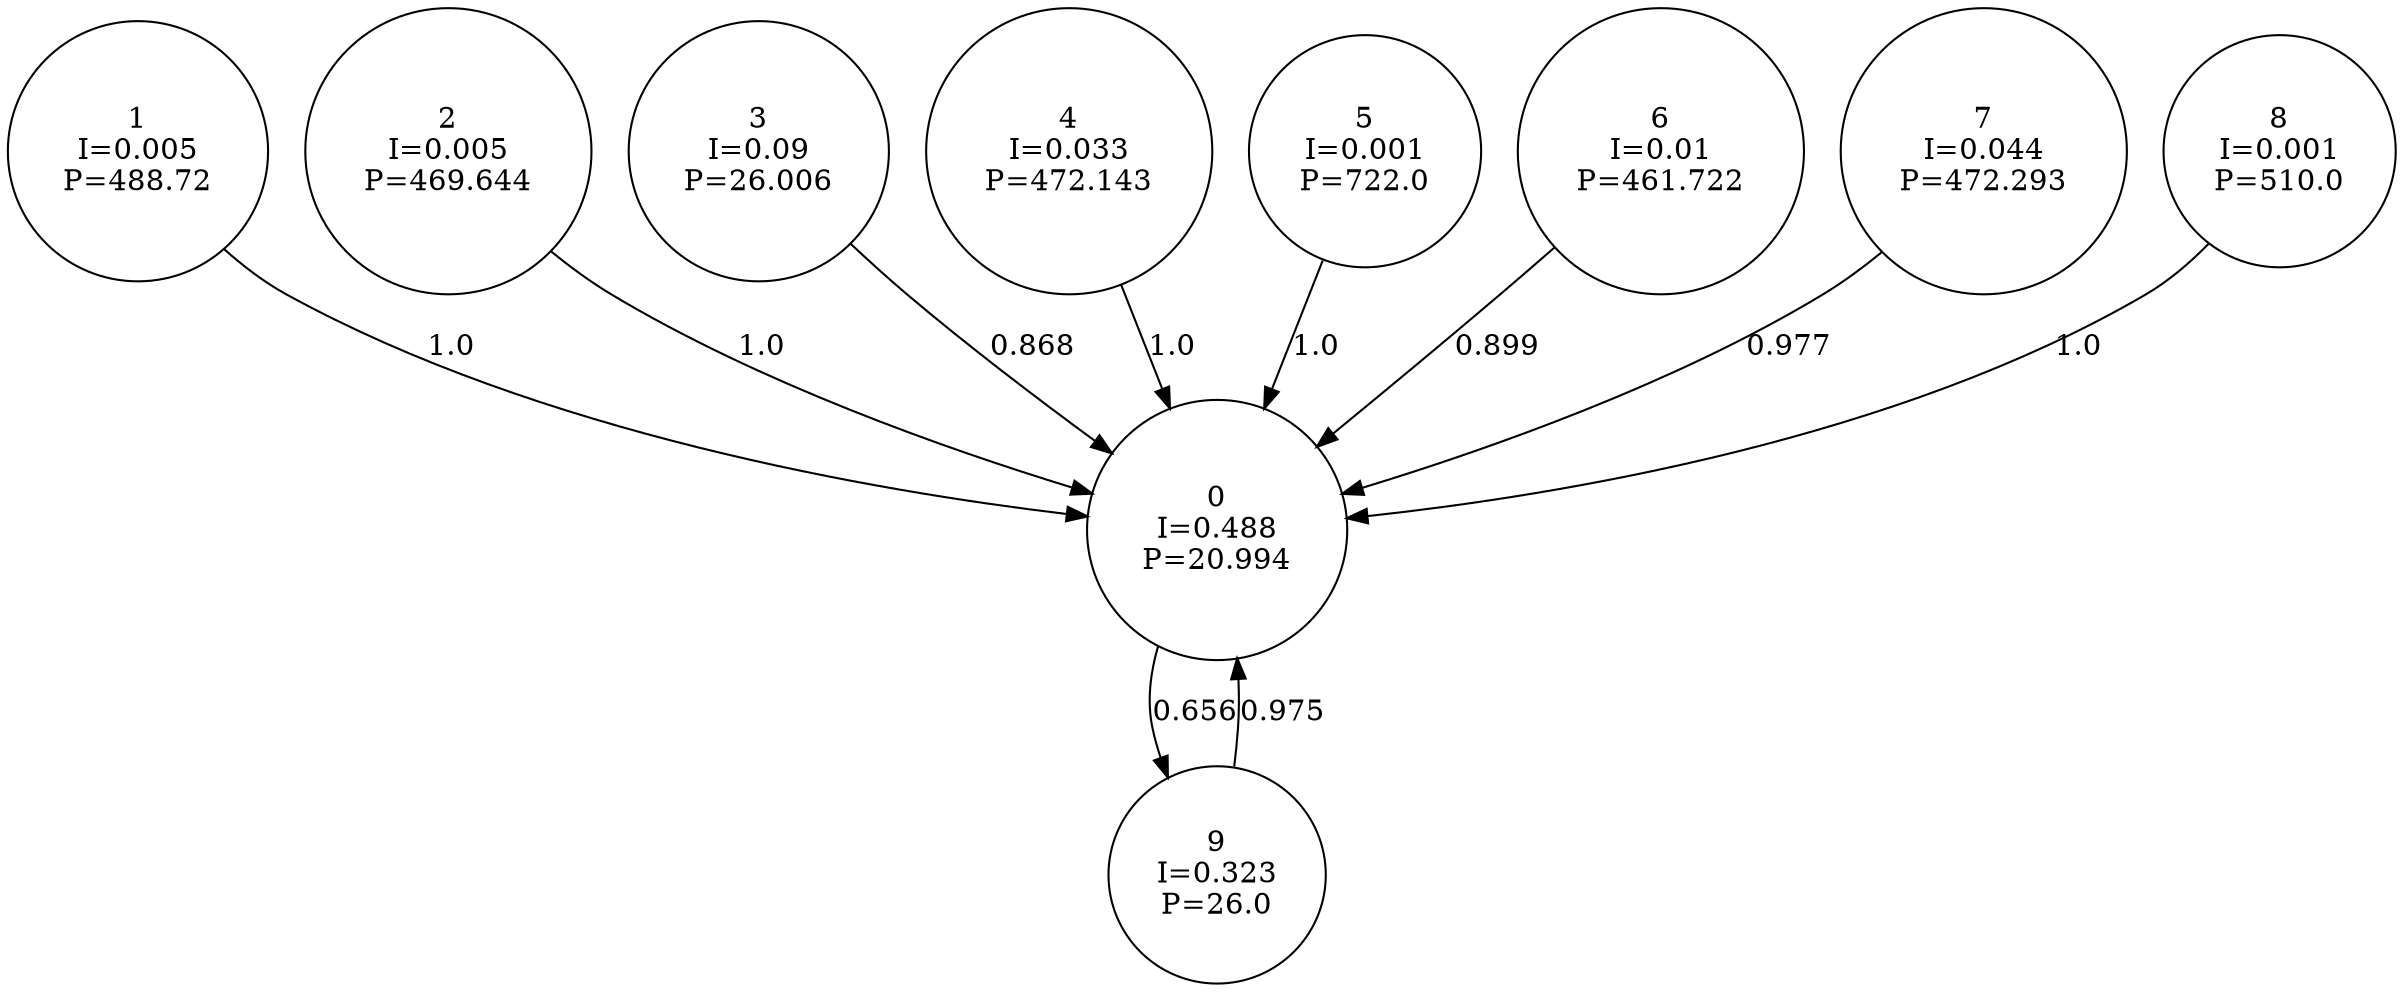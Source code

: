 digraph a {
0 [shape=circle, label="0\nI=0.488\nP=20.994"];
	0 -> 9 [label="0.656"];
1 [shape=circle, label="1\nI=0.005\nP=488.72"];
	1 -> 0 [label="1.0"];
2 [shape=circle, label="2\nI=0.005\nP=469.644"];
	2 -> 0 [label="1.0"];
3 [shape=circle, label="3\nI=0.09\nP=26.006"];
	3 -> 0 [label="0.868"];
4 [shape=circle, label="4\nI=0.033\nP=472.143"];
	4 -> 0 [label="1.0"];
5 [shape=circle, label="5\nI=0.001\nP=722.0"];
	5 -> 0 [label="1.0"];
6 [shape=circle, label="6\nI=0.01\nP=461.722"];
	6 -> 0 [label="0.899"];
7 [shape=circle, label="7\nI=0.044\nP=472.293"];
	7 -> 0 [label="0.977"];
8 [shape=circle, label="8\nI=0.001\nP=510.0"];
	8 -> 0 [label="1.0"];
9 [shape=circle, label="9\nI=0.323\nP=26.0"];
	9 -> 0 [label="0.975"];
}